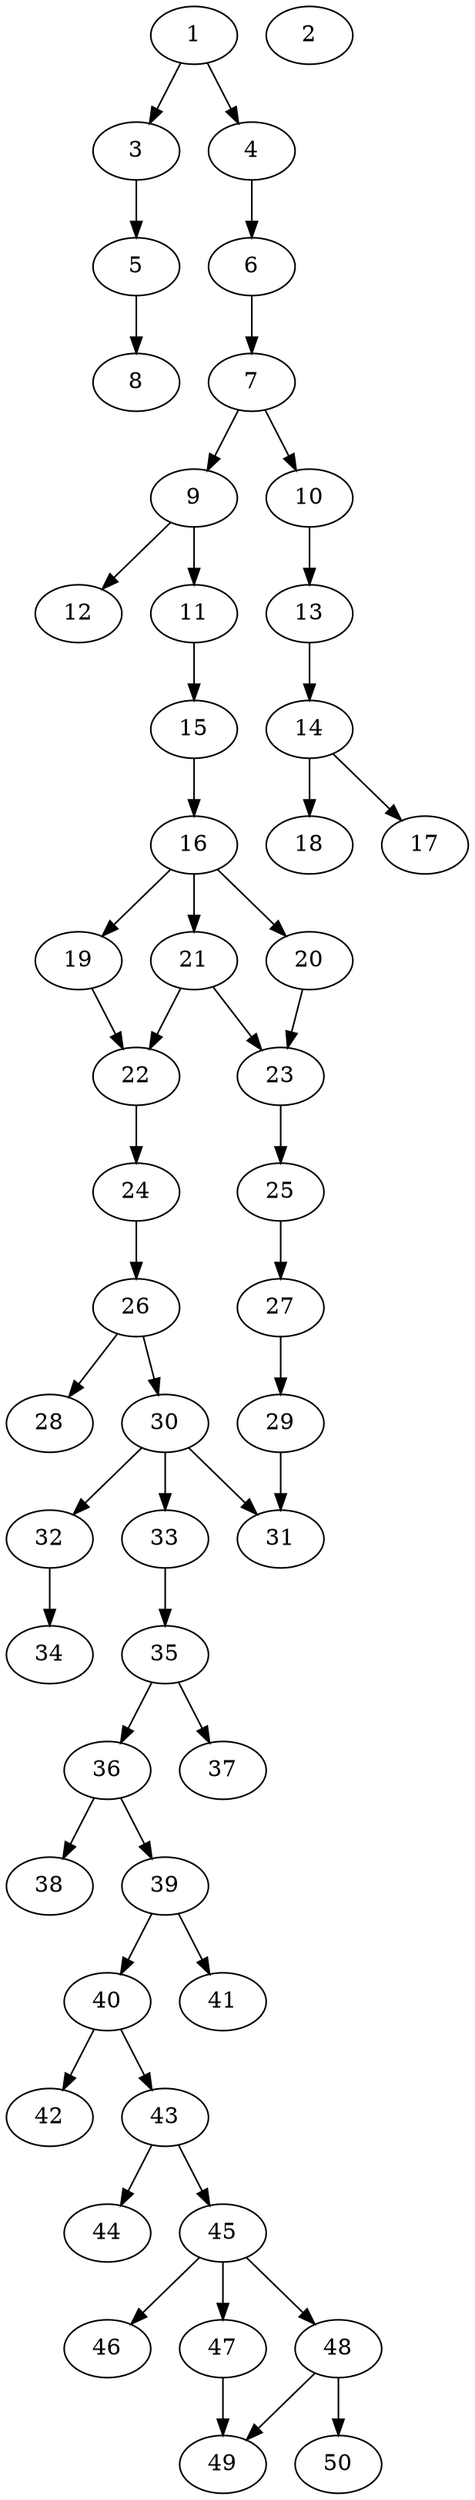 // DAG automatically generated by daggen at Thu Oct  3 14:07:57 2019
// ./daggen --dot -n 50 --ccr 0.5 --fat 0.3 --regular 0.7 --density 0.5 --mindata 5242880 --maxdata 52428800 
digraph G {
  1 [size="45215744", alpha="0.10", expect_size="22607872"] 
  1 -> 3 [size ="22607872"]
  1 -> 4 [size ="22607872"]
  2 [size="104316928", alpha="0.08", expect_size="52158464"] 
  3 [size="65269760", alpha="0.19", expect_size="32634880"] 
  3 -> 5 [size ="32634880"]
  4 [size="66682880", alpha="0.03", expect_size="33341440"] 
  4 -> 6 [size ="33341440"]
  5 [size="80666624", alpha="0.19", expect_size="40333312"] 
  5 -> 8 [size ="40333312"]
  6 [size="21614592", alpha="0.16", expect_size="10807296"] 
  6 -> 7 [size ="10807296"]
  7 [size="29157376", alpha="0.04", expect_size="14578688"] 
  7 -> 9 [size ="14578688"]
  7 -> 10 [size ="14578688"]
  8 [size="17719296", alpha="0.11", expect_size="8859648"] 
  9 [size="24354816", alpha="0.17", expect_size="12177408"] 
  9 -> 11 [size ="12177408"]
  9 -> 12 [size ="12177408"]
  10 [size="64493568", alpha="0.10", expect_size="32246784"] 
  10 -> 13 [size ="32246784"]
  11 [size="67149824", alpha="0.06", expect_size="33574912"] 
  11 -> 15 [size ="33574912"]
  12 [size="18274304", alpha="0.12", expect_size="9137152"] 
  13 [size="53825536", alpha="0.13", expect_size="26912768"] 
  13 -> 14 [size ="26912768"]
  14 [size="47667200", alpha="0.01", expect_size="23833600"] 
  14 -> 17 [size ="23833600"]
  14 -> 18 [size ="23833600"]
  15 [size="61427712", alpha="0.14", expect_size="30713856"] 
  15 -> 16 [size ="30713856"]
  16 [size="58497024", alpha="0.06", expect_size="29248512"] 
  16 -> 19 [size ="29248512"]
  16 -> 20 [size ="29248512"]
  16 -> 21 [size ="29248512"]
  17 [size="40722432", alpha="0.03", expect_size="20361216"] 
  18 [size="57804800", alpha="0.12", expect_size="28902400"] 
  19 [size="16967680", alpha="0.02", expect_size="8483840"] 
  19 -> 22 [size ="8483840"]
  20 [size="96133120", alpha="0.17", expect_size="48066560"] 
  20 -> 23 [size ="48066560"]
  21 [size="49463296", alpha="0.00", expect_size="24731648"] 
  21 -> 22 [size ="24731648"]
  21 -> 23 [size ="24731648"]
  22 [size="78305280", alpha="0.03", expect_size="39152640"] 
  22 -> 24 [size ="39152640"]
  23 [size="39028736", alpha="0.17", expect_size="19514368"] 
  23 -> 25 [size ="19514368"]
  24 [size="101711872", alpha="0.03", expect_size="50855936"] 
  24 -> 26 [size ="50855936"]
  25 [size="11442176", alpha="0.05", expect_size="5721088"] 
  25 -> 27 [size ="5721088"]
  26 [size="75372544", alpha="0.08", expect_size="37686272"] 
  26 -> 28 [size ="37686272"]
  26 -> 30 [size ="37686272"]
  27 [size="104515584", alpha="0.15", expect_size="52257792"] 
  27 -> 29 [size ="52257792"]
  28 [size="23070720", alpha="0.04", expect_size="11535360"] 
  29 [size="78307328", alpha="0.16", expect_size="39153664"] 
  29 -> 31 [size ="39153664"]
  30 [size="86458368", alpha="0.20", expect_size="43229184"] 
  30 -> 31 [size ="43229184"]
  30 -> 32 [size ="43229184"]
  30 -> 33 [size ="43229184"]
  31 [size="73330688", alpha="0.15", expect_size="36665344"] 
  32 [size="73656320", alpha="0.12", expect_size="36828160"] 
  32 -> 34 [size ="36828160"]
  33 [size="86894592", alpha="0.18", expect_size="43447296"] 
  33 -> 35 [size ="43447296"]
  34 [size="73459712", alpha="0.12", expect_size="36729856"] 
  35 [size="89548800", alpha="0.17", expect_size="44774400"] 
  35 -> 36 [size ="44774400"]
  35 -> 37 [size ="44774400"]
  36 [size="16601088", alpha="0.12", expect_size="8300544"] 
  36 -> 38 [size ="8300544"]
  36 -> 39 [size ="8300544"]
  37 [size="54489088", alpha="0.14", expect_size="27244544"] 
  38 [size="33144832", alpha="0.05", expect_size="16572416"] 
  39 [size="54171648", alpha="0.18", expect_size="27085824"] 
  39 -> 40 [size ="27085824"]
  39 -> 41 [size ="27085824"]
  40 [size="37070848", alpha="0.09", expect_size="18535424"] 
  40 -> 42 [size ="18535424"]
  40 -> 43 [size ="18535424"]
  41 [size="35848192", alpha="0.09", expect_size="17924096"] 
  42 [size="12800000", alpha="0.02", expect_size="6400000"] 
  43 [size="70086656", alpha="0.02", expect_size="35043328"] 
  43 -> 44 [size ="35043328"]
  43 -> 45 [size ="35043328"]
  44 [size="62306304", alpha="0.01", expect_size="31153152"] 
  45 [size="26640384", alpha="0.00", expect_size="13320192"] 
  45 -> 46 [size ="13320192"]
  45 -> 47 [size ="13320192"]
  45 -> 48 [size ="13320192"]
  46 [size="14030848", alpha="0.13", expect_size="7015424"] 
  47 [size="72493056", alpha="0.06", expect_size="36246528"] 
  47 -> 49 [size ="36246528"]
  48 [size="43517952", alpha="0.02", expect_size="21758976"] 
  48 -> 49 [size ="21758976"]
  48 -> 50 [size ="21758976"]
  49 [size="68796416", alpha="0.12", expect_size="34398208"] 
  50 [size="60442624", alpha="0.18", expect_size="30221312"] 
}
